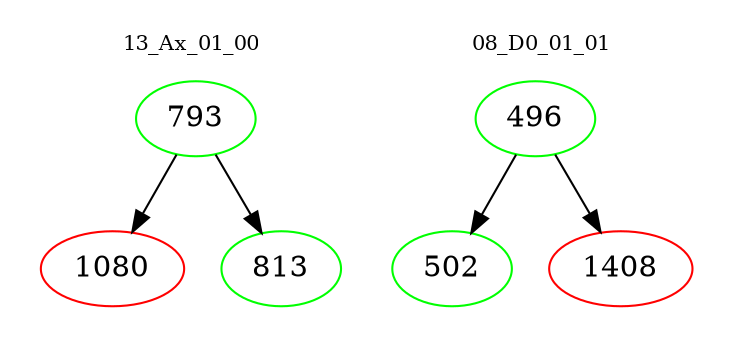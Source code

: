 digraph{
subgraph cluster_0 {
color = white
label = "13_Ax_01_00";
fontsize=10;
T0_793 [label="793", color="green"]
T0_793 -> T0_1080 [color="black"]
T0_1080 [label="1080", color="red"]
T0_793 -> T0_813 [color="black"]
T0_813 [label="813", color="green"]
}
subgraph cluster_1 {
color = white
label = "08_D0_01_01";
fontsize=10;
T1_496 [label="496", color="green"]
T1_496 -> T1_502 [color="black"]
T1_502 [label="502", color="green"]
T1_496 -> T1_1408 [color="black"]
T1_1408 [label="1408", color="red"]
}
}
